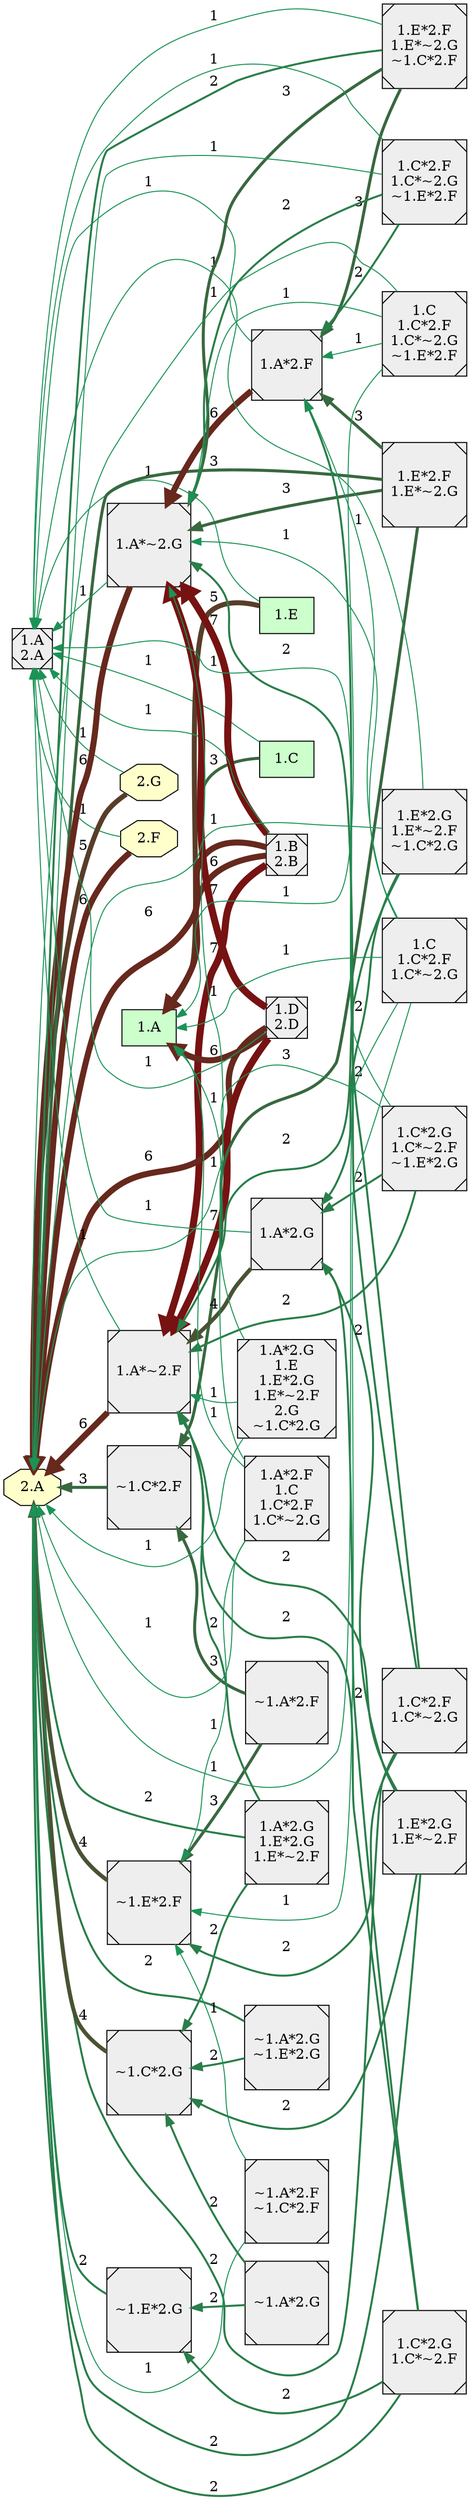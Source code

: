 digraph {

rankdir = RL

  node [shape=box style="filled" fillcolor="#CCFFCC"]
  "1.C"
  "1.A"
  "1.E"
  "1.A"
  "1.A"
  "1.A"
  node [shape=octagon style="filled" fillcolor="#FFFFCC"]
  "2.F"
  "2.A"
  "2.G"
  "2.A"
  "2.A"
  "2.A"
  "2.A"
  "2.A"
  "2.A"
  "2.A"
  "2.A"
  "2.A"
  "2.A"
  "2.A"
  "2.A"
  "2.A"
  node [shape=Msquare style="filled" fillcolor="#EEEEEE"]
  "1.B\n2.B"
  "1.D\n2.D"
  "1.D\n2.D"
  "1.E*2.G\n1.E*~2.F"
  "1.E*2.F\n1.E*~2.G"
  "1.B\n2.B"
  "1.C*2.F\n1.C*~2.G"
  "1.C*2.G\n1.C*~2.F"
  "~1.A*2.F"
  "~1.C*2.F"
  "~1.A*2.F"
  "~1.E*2.F"
  "1.A*2.F"
  "1.A*~2.G"
  "1.A*~2.F"
  "~1.A*2.G"
  "~1.C*2.G"
  "~1.A*2.G"
  "~1.E*2.G"
  "1.A*2.G"
  "1.A*~2.F"
  "1.A*~2.G"
  "~1.E*2.F"
  "~1.E*2.G"
  "~1.C*2.F"
  "~1.C*2.G"
  "1.B\n2.B"
  "1.B\n2.B"
  "1.A*~2.F"
  "1.B\n2.B"
  "1.A*~2.G"
  "1.D\n2.D"
  "1.D\n2.D"
  "1.A*~2.F"
  "1.D\n2.D"
  "1.A*~2.G"
  "1.E*2.G\n1.E*~2.F"
  "~1.C*2.G"
  "1.E*2.G\n1.E*~2.F"
  "1.A*2.G"
  "1.E*2.F\n1.E*~2.G"
  "~1.C*2.F"
  "1.E*2.F\n1.E*~2.G"
  "1.A*2.F"
  "1.C*2.G\n1.C*~2.F"
  "~1.E*2.G"
  "1.C*2.G\n1.C*~2.F"
  "1.A*2.G"
  "1.C*2.F\n1.C*~2.G"
  "~1.E*2.F"
  "1.C*2.F\n1.C*~2.G"
  "1.A*2.F"
  "1.B\n2.B"
  "1.D\n2.D"
  "1.E*2.G\n1.E*~2.F"
  "1.E*2.G\n1.E*~2.F"
  "1.A*~2.F"
  "1.E*2.F\n1.E*~2.G"
  "1.E*2.F\n1.E*~2.G"
  "1.A*~2.G"
  "1.C*2.G\n1.C*~2.F"
  "1.C*2.G\n1.C*~2.F"
  "1.A*~2.F"
  "1.C*2.F\n1.C*~2.G"
  "1.C*2.F\n1.C*~2.G"
  "1.A*~2.G"
  node [shape=box style="filled" fillcolor="#CCFFCC"]
  "1.C"
  "1.A"
  "1.E"
  "1.A"
  "1.A"
  "1.A"
  node [shape=octagon style="filled" fillcolor="#FFFFCC"]
  "2.F"
  "2.A"
  "2.G"
  "2.A"
  "2.A"
  "2.A"
  "2.A"
  "2.A"
  "2.A"
  "2.A"
  "2.A"
  "2.A"
  "2.A"
  "2.A"
  node [shape=Msquare style="filled" fillcolor="#EEEEEE"]
  "1.B\n2.B"
  "1.D\n2.D"
  "1.D\n2.D"
  "1.E*2.G\n1.E*~2.F\n~1.C*2.G"
  "1.E*2.F\n1.E*~2.G"
  "1.B\n2.B"
  "1.C*2.G\n1.C*~2.F\n~1.E*2.G"
  "1.C*2.F\n1.C*~2.G"
  "1.C*2.G\n1.C*~2.F\n~1.E*2.G"
  "~1.A*2.F"
  "~1.C*2.F"
  "~1.A*2.F"
  "~1.E*2.F"
  "1.A*2.F"
  "1.A*~2.G"
  "1.A*~2.F"
  "1.A*2.G"
  "1.A*~2.F"
  "1.A*~2.G"
  "~1.E*2.F"
  "~1.C*2.F"
  "1.E*2.G\n1.E*~2.F\n~1.C*2.G"
  "1.A*2.G"
  "1.B\n2.B"
  "1.B\n2.B"
  "1.A*~2.F"
  "1.B\n2.B"
  "1.A*~2.G"
  "1.D\n2.D"
  "1.D\n2.D"
  "1.A*~2.F"
  "1.D\n2.D"
  "1.A*~2.G"
  "1.E*2.F\n1.E*~2.G"
  "~1.C*2.F"
  "1.E*2.F\n1.E*~2.G"
  "1.A*2.F"
  "1.C*2.G\n1.C*~2.F\n~1.E*2.G"
  "1.A*2.G"
  "1.C*2.F\n1.C*~2.G"
  "~1.E*2.F"
  "1.C*2.F\n1.C*~2.G"
  "1.A*2.F"
  "1.E*2.G\n1.E*~2.F\n~1.C*2.G"
  "1.E*2.G\n1.E*~2.F\n~1.C*2.G"
  "1.A*~2.F"
  "1.B\n2.B"
  "1.D\n2.D"
  "1.E*2.F\n1.E*~2.G"
  "1.E*2.F\n1.E*~2.G"
  "1.A*~2.G"
  "1.C*2.G\n1.C*~2.F\n~1.E*2.G"
  "1.C*2.G\n1.C*~2.F\n~1.E*2.G"
  "1.A*~2.F"
  "1.C*2.F\n1.C*~2.G"
  "1.C*2.F\n1.C*~2.G"
  "1.A*~2.G"
  node [shape=box style="filled" fillcolor="#CCFFCC"]
  "1.E"
  "1.A"
  "1.A"
  "1.A"
  "1.A"
  node [shape=octagon style="filled" fillcolor="#FFFFCC"]
  "2.F"
  "2.A"
  "2.G"
  "2.A"
  "2.A"
  "2.A"
  "2.A"
  "2.A"
  "2.A"
  "2.A"
  "2.A"
  "2.A"
  "2.A"
  "2.A"
  "2.A"
  node [shape=Msquare style="filled" fillcolor="#EEEEEE"]
  "1.B\n2.B"
  "1.D\n2.D"
  "1.D\n2.D"
  "1.A*2.G\n1.E*2.G\n1.E*~2.F"
  "1.E*2.F\n1.E*~2.G"
  "1.B\n2.B"
  "1.C\n1.C*2.F\n1.C*~2.G"
  "~1.A*2.G\n~1.E*2.G"
  "~1.A*2.F"
  "~1.C*2.F"
  "~1.A*2.F"
  "~1.E*2.F"
  "1.A*2.F"
  "1.A*~2.G"
  "1.A*~2.F"
  "1.A*~2.G"
  "~1.E*2.F"
  "~1.C*2.F"
  "~1.C*2.G"
  "1.A*2.G\n1.E*2.G\n1.E*~2.F"
  "1.A*~2.F"
  "1.A*2.G\n1.E*2.G\n1.E*~2.F"
  "~1.C*2.G"
  "1.B\n2.B"
  "1.B\n2.B"
  "1.A*~2.F"
  "1.B\n2.B"
  "1.A*~2.G"
  "~1.A*2.G\n~1.E*2.G"
  "~1.C*2.G"
  "1.D\n2.D"
  "1.D\n2.D"
  "1.A*~2.F"
  "1.D\n2.D"
  "1.A*~2.G"
  "1.E*2.F\n1.E*~2.G"
  "~1.C*2.F"
  "1.E*2.F\n1.E*~2.G"
  "1.A*2.F"
  "1.C\n1.C*2.F\n1.C*~2.G"
  "1.C\n1.C*2.F\n1.C*~2.G"
  "~1.E*2.F"
  "1.C\n1.C*2.F\n1.C*~2.G"
  "1.A*2.F"
  "1.A*2.G\n1.E*2.G\n1.E*~2.F"
  "1.B\n2.B"
  "~1.A*2.G\n~1.E*2.G"
  "1.D\n2.D"
  "1.E*2.F\n1.E*~2.G"
  "1.E*2.F\n1.E*~2.G"
  "1.A*~2.G"
  "1.C\n1.C*2.F\n1.C*~2.G"
  "1.C\n1.C*2.F\n1.C*~2.G"
  "1.A*~2.G"
  node [shape=box style="filled" fillcolor="#CCFFCC"]
  "1.A"
  "1.A"
  "1.A"
  "1.A"
  node [shape=octagon style="filled" fillcolor="#FFFFCC"]
  "2.F"
  "2.A"
  "2.A"
  "2.A"
  "2.A"
  "2.A"
  "2.A"
  "2.A"
  "2.A"
  "2.A"
  node [shape=Msquare style="filled" fillcolor="#EEEEEE"]
  "1.B\n2.B"
  "1.D\n2.D"
  "1.D\n2.D"
  "1.A*2.G\n1.E\n1.E*2.G\n1.E*~2.F\n2.G\n~1.C*2.G"
  "1.B\n2.B"
  "1.A*2.F\n1.C\n1.C*2.F\n1.C*~2.G"
  "~1.A*2.F\n~1.C*2.F"
  "1.A*~2.F"
  "1.A*~2.G"
  "~1.E*2.F"
  "1.A*2.G\n1.E\n1.E*2.G\n1.E*~2.F\n2.G\n~1.C*2.G"
  "1.A*2.G\n1.E\n1.E*2.G\n1.E*~2.F\n2.G\n~1.C*2.G"
  "1.A*~2.F"
  "~1.A*2.F\n~1.C*2.F"
  "~1.E*2.F"
  "1.B\n2.B"
  "1.B\n2.B"
  "1.A*~2.F"
  "1.B\n2.B"
  "1.A*~2.G"
  "1.D\n2.D"
  "1.D\n2.D"
  "1.A*~2.F"
  "1.D\n2.D"
  "1.A*~2.G"
  "1.A*2.F\n1.C\n1.C*2.F\n1.C*~2.G"
  "1.A*2.F\n1.C\n1.C*2.F\n1.C*~2.G"
  "~1.E*2.F"
  "1.A*2.F\n1.C\n1.C*2.F\n1.C*~2.G"
  "1.A*~2.G"
  "1.A*2.G\n1.E\n1.E*2.G\n1.E*~2.F\n2.G\n~1.C*2.G"
  "~1.A*2.F\n~1.C*2.F"
  "1.B\n2.B"
  "1.D\n2.D"
  "1.A*2.F\n1.C\n1.C*2.F\n1.C*~2.G"
  node [shape=box style="filled" fillcolor="#CCFFCC"]
  "1.C"
  "1.A"
  "1.E"
  "1.A"
  "1.A"
  "1.A"
  node [shape=octagon style="filled" fillcolor="#FFFFCC"]
  "2.F"
  "2.A"
  "2.G"
  "2.A"
  "2.A"
  "2.A"
  "2.A"
  "2.A"
  "2.A"
  "2.A"
  "2.A"
  "2.A"
  "2.A"
  "2.A"
  node [shape=Msquare style="filled" fillcolor="#EEEEEE"]
  "1.B\n2.B"
  "1.D\n2.D"
  "1.D\n2.D"
  "1.E*2.G\n1.E*~2.F"
  "1.E*2.F\n1.E*~2.G\n~1.C*2.F"
  "1.B\n2.B"
  "1.C*2.F\n1.C*~2.G\n~1.E*2.F"
  "1.C*2.G\n1.C*~2.F"
  "1.A*2.F"
  "1.A*~2.G"
  "1.A*~2.F"
  "~1.A*2.G"
  "~1.C*2.G"
  "~1.A*2.G"
  "~1.E*2.G"
  "1.A*2.G"
  "1.A*~2.F"
  "1.A*~2.G"
  "~1.E*2.G"
  "~1.C*2.G"
  "1.E*2.F\n1.E*~2.G\n~1.C*2.F"
  "1.A*2.F"
  "1.B\n2.B"
  "1.B\n2.B"
  "1.A*~2.F"
  "1.B\n2.B"
  "1.A*~2.G"
  "1.D\n2.D"
  "1.D\n2.D"
  "1.A*~2.F"
  "1.D\n2.D"
  "1.A*~2.G"
  "1.E*2.G\n1.E*~2.F"
  "~1.C*2.G"
  "1.E*2.G\n1.E*~2.F"
  "1.A*2.G"
  "1.C*2.G\n1.C*~2.F"
  "~1.E*2.G"
  "1.C*2.G\n1.C*~2.F"
  "1.A*2.G"
  "1.C*2.F\n1.C*~2.G\n~1.E*2.F"
  "1.A*2.F"
  "1.E*2.F\n1.E*~2.G\n~1.C*2.F"
  "1.E*2.F\n1.E*~2.G\n~1.C*2.F"
  "1.A*~2.G"
  "1.B\n2.B"
  "1.D\n2.D"
  "1.E*2.G\n1.E*~2.F"
  "1.E*2.G\n1.E*~2.F"
  "1.A*~2.F"
  "1.C*2.G\n1.C*~2.F"
  "1.C*2.G\n1.C*~2.F"
  "1.A*~2.F"
  "1.C*2.F\n1.C*~2.G\n~1.E*2.F"
  "1.C*2.F\n1.C*~2.G\n~1.E*2.F"
  "1.A*~2.G"
  node [shape=box style="filled" fillcolor="#CCFFCC"]
  "1.E"
  "1.A"
  "1.A"
  "1.A"
  "1.A"
  node [shape=octagon style="filled" fillcolor="#FFFFCC"]
  "2.F"
  "2.A"
  "2.G"
  "2.A"
  "2.A"
  "2.A"
  "2.A"
  "2.A"
  "2.A"
  "2.A"
  "2.A"
  "2.A"
  "2.A"
  node [shape=Msquare style="filled" fillcolor="#EEEEEE"]
  "1.B\n2.B"
  "1.D\n2.D"
  "1.D\n2.D"
  "1.A*2.G\n1.E*2.G\n1.E*~2.F"
  "1.E*2.F\n1.E*~2.G\n~1.C*2.F"
  "1.B\n2.B"
  "1.C\n1.C*2.F\n1.C*~2.G\n~1.E*2.F"
  "~1.A*2.G\n~1.E*2.G"
  "1.A*2.F"
  "1.A*~2.G"
  "1.A*~2.F"
  "1.A*~2.G"
  "~1.C*2.G"
  "1.A*2.G\n1.E*2.G\n1.E*~2.F"
  "1.A*~2.F"
  "1.A*2.G\n1.E*2.G\n1.E*~2.F"
  "~1.C*2.G"
  "1.E*2.F\n1.E*~2.G\n~1.C*2.F"
  "1.A*2.F"
  "1.C\n1.C*2.F\n1.C*~2.G\n~1.E*2.F"
  "1.C\n1.C*2.F\n1.C*~2.G\n~1.E*2.F"
  "1.A*2.F"
  "1.B\n2.B"
  "1.B\n2.B"
  "1.A*~2.F"
  "1.B\n2.B"
  "1.A*~2.G"
  "~1.A*2.G\n~1.E*2.G"
  "~1.C*2.G"
  "1.D\n2.D"
  "1.D\n2.D"
  "1.A*~2.F"
  "1.D\n2.D"
  "1.A*~2.G"
  "1.A*2.G\n1.E*2.G\n1.E*~2.F"
  "1.E*2.F\n1.E*~2.G\n~1.C*2.F"
  "1.E*2.F\n1.E*~2.G\n~1.C*2.F"
  "1.A*~2.G"
  "1.C\n1.C*2.F\n1.C*~2.G\n~1.E*2.F"
  "1.C\n1.C*2.F\n1.C*~2.G\n~1.E*2.F"
  "1.A*~2.G"
  "1.B\n2.B"
  "~1.A*2.G\n~1.E*2.G"
  "1.D\n2.D"
  node [shape=box style="filled" fillcolor="#CCFFCC"]
  "1.C"
  "1.E"
  node [shape=octagon style="filled" fillcolor="#FFFFCC"]
  "2.F"
  "2.G"
  node [shape=Msquare style="filled" fillcolor="#EEEEEE"]
  "1.B\n2.B"
  "1.A\n2.A"
  "1.D\n2.D"
  "1.D\n2.D"
  "1.E*2.G\n1.E*~2.F\n~1.C*2.G"
  "1.E*2.F\n1.E*~2.G\n~1.C*2.F"
  "1.B\n2.B"
  "1.C*2.G\n1.C*~2.F\n~1.E*2.G"
  "1.C*2.F\n1.C*~2.G\n~1.E*2.F"
  "1.C*2.G\n1.C*~2.F\n~1.E*2.G"
  "1.A\n2.A"
  "1.A*2.F"
  "1.A*~2.G"
  "1.A*2.G"
  "1.A*~2.F"
  "1.E*2.F\n1.E*~2.G\n~1.C*2.F"
  "1.A*2.F"
  "1.E*2.G\n1.E*~2.F\n~1.C*2.G"
  "1.A*2.G"
  "1.B\n2.B"
  "1.A*~2.F"
  "1.B\n2.B"
  "1.A*~2.G"
  "1.A\n2.A"
  "1.A\n2.A"
  "1.A\n2.A"
  "1.A\n2.A"
  "1.A*~2.G"
  "1.A\n2.A"
  "1.A*~2.F"
  "1.A\n2.A"
  "1.D\n2.D"
  "1.A*~2.F"
  "1.D\n2.D"
  "1.A*~2.G"
  "1.C*2.G\n1.C*~2.F\n~1.E*2.G"
  "1.A*2.G"
  "1.C*2.F\n1.C*~2.G\n~1.E*2.F"
  "1.A*2.F"
  "1.A*2.F"
  "1.A\n2.A"
  "1.A*2.G"
  "1.A\n2.A"
  "1.E*2.F\n1.E*~2.G\n~1.C*2.F"
  "1.A*~2.G"
  "1.E*2.F\n1.E*~2.G\n~1.C*2.F"
  "1.A\n2.A"
  "1.E*2.G\n1.E*~2.F\n~1.C*2.G"
  "1.A\n2.A"
  "1.E*2.G\n1.E*~2.F\n~1.C*2.G"
  "1.A*~2.F"
  "1.B\n2.B"
  "1.A\n2.A"
  "1.D\n2.D"
  "1.A\n2.A"
  "1.C*2.G\n1.C*~2.F\n~1.E*2.G"
  "1.A\n2.A"
  "1.C*2.G\n1.C*~2.F\n~1.E*2.G"
  "1.A*~2.F"
  "1.C*2.F\n1.C*~2.G\n~1.E*2.F"
  "1.A*~2.G"
  "1.C*2.F\n1.C*~2.G\n~1.E*2.F"
  "1.A\n2.A"
  "1.A*2.F" -> "1.A*~2.G" [style=filled,label=6,penwidth=6,color="#67281d"];
  "1.A*2.F" -> "1.A\n2.A" [style=filled,label=1,penwidth=1,color="#1b9356"];
  "1.A*2.F\n1.C\n1.C*2.F\n1.C*~2.G" -> "1.A" [style=filled,label=1,penwidth=1,color="#1b9356"];
  "1.A*2.F\n1.C\n1.C*2.F\n1.C*~2.G" -> "1.A*~2.G" [style=filled,label=1,penwidth=1,color="#1b9356"];
  "1.A*2.F\n1.C\n1.C*2.F\n1.C*~2.G" -> "2.A" [style=filled,label=1,penwidth=1,color="#1b9356"];
  "1.A*2.F\n1.C\n1.C*2.F\n1.C*~2.G" -> "~1.E*2.F" [style=filled,label=1,penwidth=1,color="#1b9356"];
  "1.A*2.G" -> "1.A*~2.F" [style=filled,label=4,penwidth=4,color="#495334"];
  "1.A*2.G" -> "1.A\n2.A" [style=filled,label=1,penwidth=1,color="#1b9356"];
  "1.A*2.G\n1.E*2.G\n1.E*~2.F" -> "1.A*~2.F" [style=filled,label=2,penwidth=2,color="#2a7e4a"];
  "1.A*2.G\n1.E*2.G\n1.E*~2.F" -> "2.A" [style=filled,label=2,penwidth=2,color="#2a7e4a"];
  "1.A*2.G\n1.E*2.G\n1.E*~2.F" -> "~1.C*2.G" [style=filled,label=2,penwidth=2,color="#2a7e4a"];
  "1.A*2.G\n1.E\n1.E*2.G\n1.E*~2.F\n2.G\n~1.C*2.G" -> "1.A" [style=filled,label=1,penwidth=1,color="#1b9356"];
  "1.A*2.G\n1.E\n1.E*2.G\n1.E*~2.F\n2.G\n~1.C*2.G" -> "1.A*~2.F" [style=filled,label=1,penwidth=1,color="#1b9356"];
  "1.A*2.G\n1.E\n1.E*2.G\n1.E*~2.F\n2.G\n~1.C*2.G" -> "2.A" [style=filled,label=1,penwidth=1,color="#1b9356"];
  "1.A*~2.F" -> "1.A\n2.A" [style=filled,label=1,penwidth=1,color="#1b9356"];
  "1.A*~2.F" -> "2.A" [style=filled,label=6,penwidth=6,color="#67281d"];
  "1.A*~2.G" -> "1.A\n2.A" [style=filled,label=1,penwidth=1,color="#1b9356"];
  "1.A*~2.G" -> "2.A" [style=filled,label=6,penwidth=6,color="#67281d"];
  "1.B\n2.B" -> "1.A" [style=filled,label=6,penwidth=6,color="#67281d"];
  "1.B\n2.B" -> "1.A*~2.F" [style=filled,label=7,penwidth=7,color="#761212"];
  "1.B\n2.B" -> "1.A*~2.G" [style=filled,label=7,penwidth=7,color="#761212"];
  "1.B\n2.B" -> "1.A\n2.A" [style=filled,label=1,penwidth=1,color="#1b9356"];
  "1.B\n2.B" -> "2.A" [style=filled,label=6,penwidth=6,color="#67281d"];
  "1.C" -> "1.A" [style=filled,label=3,penwidth=3,color="#39683f"];
  "1.C" -> "1.A\n2.A" [style=filled,label=1,penwidth=1,color="#1b9356"];
  "1.C*2.F\n1.C*~2.G" -> "1.A*2.F" [style=filled,label=2,penwidth=2,color="#2a7e4a"];
  "1.C*2.F\n1.C*~2.G" -> "1.A*~2.G" [style=filled,label=2,penwidth=2,color="#2a7e4a"];
  "1.C*2.F\n1.C*~2.G" -> "2.A" [style=filled,label=2,penwidth=2,color="#2a7e4a"];
  "1.C*2.F\n1.C*~2.G" -> "~1.E*2.F" [style=filled,label=2,penwidth=2,color="#2a7e4a"];
  "1.C*2.F\n1.C*~2.G\n~1.E*2.F" -> "1.A*2.F" [style=filled,label=2,penwidth=2,color="#2a7e4a"];
  "1.C*2.F\n1.C*~2.G\n~1.E*2.F" -> "1.A*~2.G" [style=filled,label=2,penwidth=2,color="#2a7e4a"];
  "1.C*2.F\n1.C*~2.G\n~1.E*2.F" -> "1.A\n2.A" [style=filled,label=1,penwidth=1,color="#1b9356"];
  "1.C*2.F\n1.C*~2.G\n~1.E*2.F" -> "2.A" [style=filled,label=1,penwidth=1,color="#1b9356"];
  "1.C*2.G\n1.C*~2.F" -> "1.A*2.G" [style=filled,label=2,penwidth=2,color="#2a7e4a"];
  "1.C*2.G\n1.C*~2.F" -> "1.A*~2.F" [style=filled,label=2,penwidth=2,color="#2a7e4a"];
  "1.C*2.G\n1.C*~2.F" -> "2.A" [style=filled,label=2,penwidth=2,color="#2a7e4a"];
  "1.C*2.G\n1.C*~2.F" -> "~1.E*2.G" [style=filled,label=2,penwidth=2,color="#2a7e4a"];
  "1.C*2.G\n1.C*~2.F\n~1.E*2.G" -> "1.A*2.G" [style=filled,label=2,penwidth=2,color="#2a7e4a"];
  "1.C*2.G\n1.C*~2.F\n~1.E*2.G" -> "1.A*~2.F" [style=filled,label=2,penwidth=2,color="#2a7e4a"];
  "1.C*2.G\n1.C*~2.F\n~1.E*2.G" -> "1.A\n2.A" [style=filled,label=1,penwidth=1,color="#1b9356"];
  "1.C*2.G\n1.C*~2.F\n~1.E*2.G" -> "2.A" [style=filled,label=1,penwidth=1,color="#1b9356"];
  "1.C\n1.C*2.F\n1.C*~2.G" -> "1.A" [style=filled,label=1,penwidth=1,color="#1b9356"];
  "1.C\n1.C*2.F\n1.C*~2.G" -> "1.A*2.F" [style=filled,label=1,penwidth=1,color="#1b9356"];
  "1.C\n1.C*2.F\n1.C*~2.G" -> "1.A*~2.G" [style=filled,label=1,penwidth=1,color="#1b9356"];
  "1.C\n1.C*2.F\n1.C*~2.G" -> "2.A" [style=filled,label=1,penwidth=1,color="#1b9356"];
  "1.C\n1.C*2.F\n1.C*~2.G" -> "~1.E*2.F" [style=filled,label=1,penwidth=1,color="#1b9356"];
  "1.C\n1.C*2.F\n1.C*~2.G\n~1.E*2.F" -> "1.A" [style=filled,label=1,penwidth=1,color="#1b9356"];
  "1.C\n1.C*2.F\n1.C*~2.G\n~1.E*2.F" -> "1.A*2.F" [style=filled,label=1,penwidth=1,color="#1b9356"];
  "1.C\n1.C*2.F\n1.C*~2.G\n~1.E*2.F" -> "1.A*~2.G" [style=filled,label=1,penwidth=1,color="#1b9356"];
  "1.C\n1.C*2.F\n1.C*~2.G\n~1.E*2.F" -> "2.A" [style=filled,label=1,penwidth=1,color="#1b9356"];
  "1.D\n2.D" -> "1.A" [style=filled,label=6,penwidth=6,color="#67281d"];
  "1.D\n2.D" -> "1.A*~2.F" [style=filled,label=7,penwidth=7,color="#761212"];
  "1.D\n2.D" -> "1.A*~2.G" [style=filled,label=7,penwidth=7,color="#761212"];
  "1.D\n2.D" -> "1.A\n2.A" [style=filled,label=1,penwidth=1,color="#1b9356"];
  "1.D\n2.D" -> "2.A" [style=filled,label=6,penwidth=6,color="#67281d"];
  "1.E" -> "1.A" [style=filled,label=5,penwidth=5,color="#583d29"];
  "1.E" -> "1.A\n2.A" [style=filled,label=1,penwidth=1,color="#1b9356"];
  "1.E*2.F\n1.E*~2.G" -> "1.A*2.F" [style=filled,label=3,penwidth=3,color="#39683f"];
  "1.E*2.F\n1.E*~2.G" -> "1.A*~2.G" [style=filled,label=3,penwidth=3,color="#39683f"];
  "1.E*2.F\n1.E*~2.G" -> "2.A" [style=filled,label=3,penwidth=3,color="#39683f"];
  "1.E*2.F\n1.E*~2.G" -> "~1.C*2.F" [style=filled,label=3,penwidth=3,color="#39683f"];
  "1.E*2.F\n1.E*~2.G\n~1.C*2.F" -> "1.A*2.F" [style=filled,label=3,penwidth=3,color="#39683f"];
  "1.E*2.F\n1.E*~2.G\n~1.C*2.F" -> "1.A*~2.G" [style=filled,label=3,penwidth=3,color="#39683f"];
  "1.E*2.F\n1.E*~2.G\n~1.C*2.F" -> "1.A\n2.A" [style=filled,label=1,penwidth=1,color="#1b9356"];
  "1.E*2.F\n1.E*~2.G\n~1.C*2.F" -> "2.A" [style=filled,label=2,penwidth=2,color="#2a7e4a"];
  "1.E*2.G\n1.E*~2.F" -> "1.A*2.G" [style=filled,label=2,penwidth=2,color="#2a7e4a"];
  "1.E*2.G\n1.E*~2.F" -> "1.A*~2.F" [style=filled,label=2,penwidth=2,color="#2a7e4a"];
  "1.E*2.G\n1.E*~2.F" -> "2.A" [style=filled,label=2,penwidth=2,color="#2a7e4a"];
  "1.E*2.G\n1.E*~2.F" -> "~1.C*2.G" [style=filled,label=2,penwidth=2,color="#2a7e4a"];
  "1.E*2.G\n1.E*~2.F\n~1.C*2.G" -> "1.A*2.G" [style=filled,label=2,penwidth=2,color="#2a7e4a"];
  "1.E*2.G\n1.E*~2.F\n~1.C*2.G" -> "1.A*~2.F" [style=filled,label=2,penwidth=2,color="#2a7e4a"];
  "1.E*2.G\n1.E*~2.F\n~1.C*2.G" -> "1.A\n2.A" [style=filled,label=1,penwidth=1,color="#1b9356"];
  "1.E*2.G\n1.E*~2.F\n~1.C*2.G" -> "2.A" [style=filled,label=1,penwidth=1,color="#1b9356"];
  "2.F" -> "1.A\n2.A" [style=filled,label=1,penwidth=1,color="#1b9356"];
  "2.F" -> "2.A" [style=filled,label=6,penwidth=6,color="#67281d"];
  "2.G" -> "1.A\n2.A" [style=filled,label=1,penwidth=1,color="#1b9356"];
  "2.G" -> "2.A" [style=filled,label=5,penwidth=5,color="#583d29"];
  "~1.A*2.F" -> "~1.C*2.F" [style=filled,label=3,penwidth=3,color="#39683f"];
  "~1.A*2.F" -> "~1.E*2.F" [style=filled,label=3,penwidth=3,color="#39683f"];
  "~1.A*2.F\n~1.C*2.F" -> "2.A" [style=filled,label=1,penwidth=1,color="#1b9356"];
  "~1.A*2.F\n~1.C*2.F" -> "~1.E*2.F" [style=filled,label=1,penwidth=1,color="#1b9356"];
  "~1.A*2.G" -> "~1.C*2.G" [style=filled,label=2,penwidth=2,color="#2a7e4a"];
  "~1.A*2.G" -> "~1.E*2.G" [style=filled,label=2,penwidth=2,color="#2a7e4a"];
  "~1.A*2.G\n~1.E*2.G" -> "2.A" [style=filled,label=2,penwidth=2,color="#2a7e4a"];
  "~1.A*2.G\n~1.E*2.G" -> "~1.C*2.G" [style=filled,label=2,penwidth=2,color="#2a7e4a"];
  "~1.C*2.F" -> "2.A" [style=filled,label=3,penwidth=3,color="#39683f"];
  "~1.C*2.G" -> "2.A" [style=filled,label=4,penwidth=4,color="#495334"];
  "~1.E*2.F" -> "2.A" [style=filled,label=4,penwidth=4,color="#495334"];
  "~1.E*2.G" -> "2.A" [style=filled,label=2,penwidth=2,color="#2a7e4a"];
}
